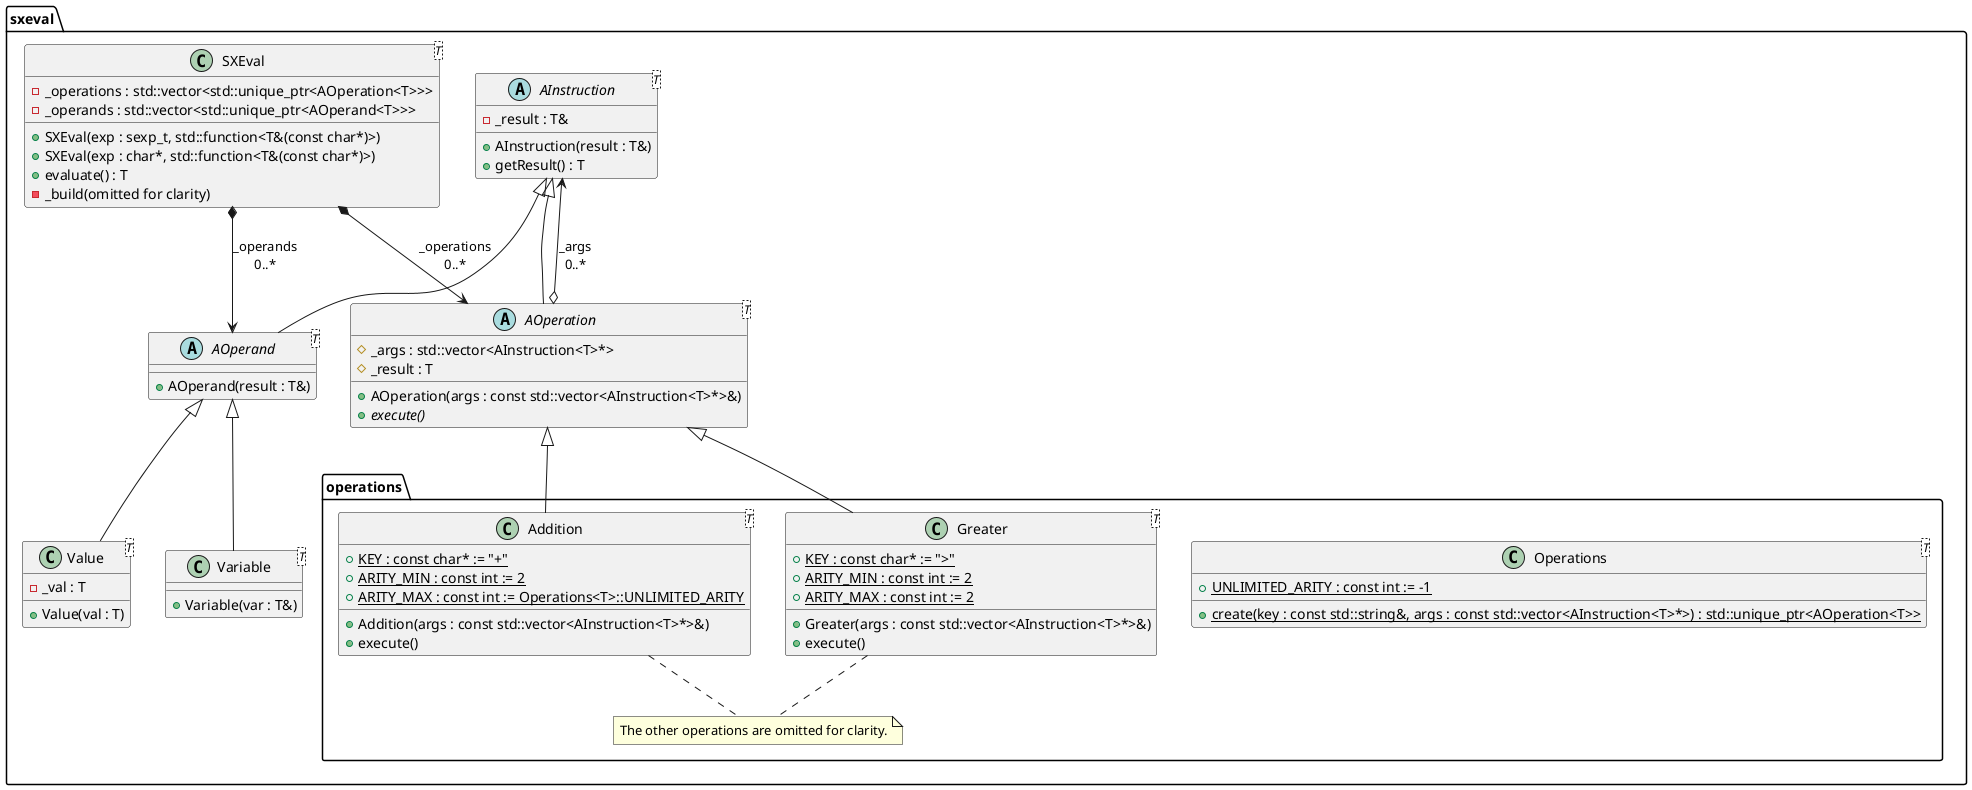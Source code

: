 @startuml

package sxeval {

    class SXEval<T> {
        -_operations : std::vector<std::unique_ptr<AOperation<T>>>
        -_operands : std::vector<std::unique_ptr<AOperand<T>>>
        +SXEval(exp : sexp_t, std::function<T&(const char*)>)
        +SXEval(exp : char*, std::function<T&(const char*)>)
        +evaluate() : T
        -_build(omitted for clarity)
    }

    abstract class AInstruction<T> {
        -_result : T&
        +AInstruction(result : T&)
        +getResult() : T
    }

    abstract class AOperation<T> extends AInstruction {
        #_args : std::vector<AInstruction<T>*>
        #_result : T
        +AOperation(args : const std::vector<AInstruction<T>*>&)
        +{abstract} execute()
    }

    abstract class AOperand<T> extends AInstruction {
        +AOperand(result : T&)
    }

    class Value<T> extends AOperand {
        -_val : T
        +Value(val : T)
    }

    class Variable<T> extends AOperand {
        +Variable(var : T&)
    }

    package operations {

        class Operations<T> {
            +{static} UNLIMITED_ARITY : const int := -1
            +{static} create(key : const std::string&, args : const std::vector<AInstruction<T>*>) : std::unique_ptr<AOperation<T>>
        }

        class Addition<T> {
            +{static} KEY : const char* := "+"
            +{static} ARITY_MIN : const int := 2
            +{static} ARITY_MAX : const int := Operations<T>::UNLIMITED_ARITY
            +Addition(args : const std::vector<AInstruction<T>*>&)
            +execute()
        }

        class Greater<T> {
            +{static} KEY : const char* := ">"
            +{static} ARITY_MIN : const int := 2
            +{static} ARITY_MAX : const int := 2
            +Greater(args : const std::vector<AInstruction<T>*>&)
            +execute()
        }

        Addition -up-|> AOperation
        Greater -up-|> AOperation

        note "The other operations are omitted for clarity." as N
        Addition .. N
        Greater .. N

    }

    SXEval *--> AOperation : _operations\n0..*
    SXEval *--> AOperand : _operands\n0..*
    AOperation o-up-> AInstruction : _args\n0..*

}

@enduml
